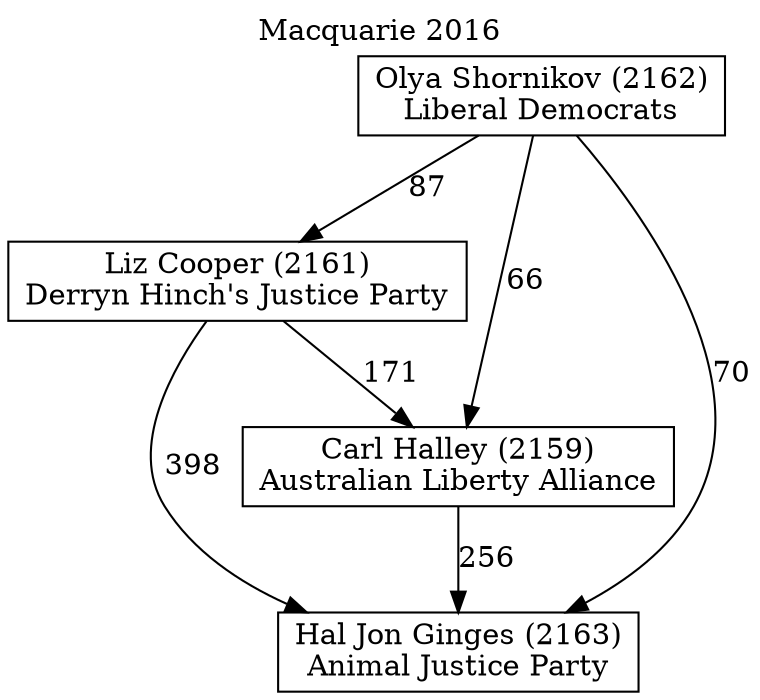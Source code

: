 // House preference flow
digraph "Hal Jon Ginges (2163)_Macquarie_2016" {
	graph [label="Macquarie 2016" labelloc=t mclimit=10]
	node [shape=box]
	"Liz Cooper (2161)" [label="Liz Cooper (2161)
Derryn Hinch's Justice Party"]
	"Olya Shornikov (2162)" [label="Olya Shornikov (2162)
Liberal Democrats"]
	"Carl Halley (2159)" [label="Carl Halley (2159)
Australian Liberty Alliance"]
	"Hal Jon Ginges (2163)" [label="Hal Jon Ginges (2163)
Animal Justice Party"]
	"Olya Shornikov (2162)" -> "Carl Halley (2159)" [label=66]
	"Olya Shornikov (2162)" -> "Hal Jon Ginges (2163)" [label=70]
	"Liz Cooper (2161)" -> "Hal Jon Ginges (2163)" [label=398]
	"Liz Cooper (2161)" -> "Carl Halley (2159)" [label=171]
	"Olya Shornikov (2162)" -> "Liz Cooper (2161)" [label=87]
	"Carl Halley (2159)" -> "Hal Jon Ginges (2163)" [label=256]
}
